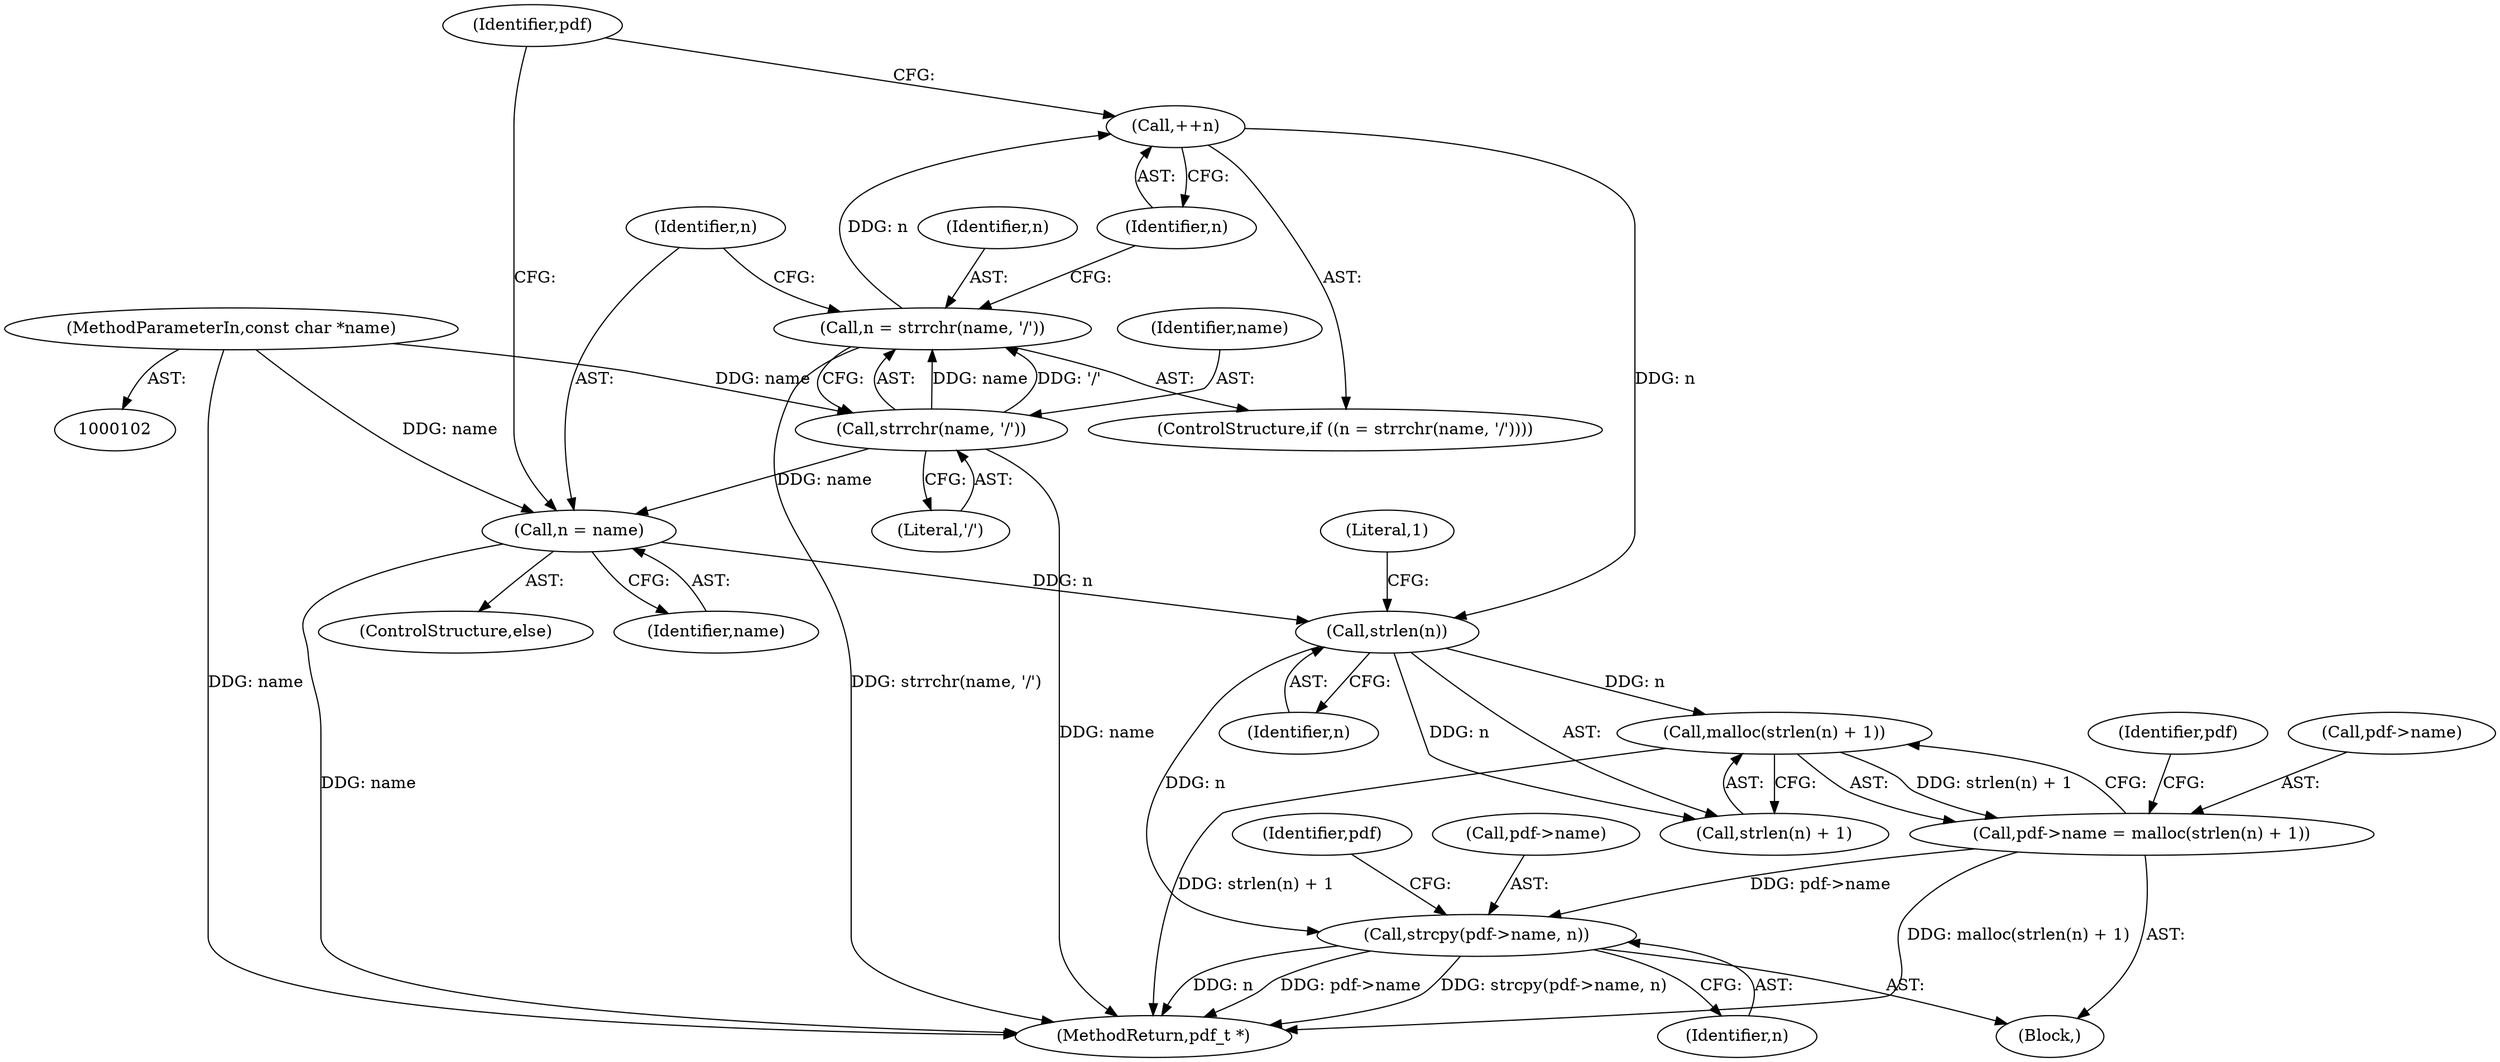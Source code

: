 digraph "1_pdfresurrect_0c4120fffa3dffe97b95c486a120eded82afe8a6_8@API" {
"1000132" [label="(Call,malloc(strlen(n) + 1))"];
"1000134" [label="(Call,strlen(n))"];
"1000125" [label="(Call,n = name)"];
"1000119" [label="(Call,strrchr(name, '/'))"];
"1000103" [label="(MethodParameterIn,const char *name)"];
"1000122" [label="(Call,++n)"];
"1000117" [label="(Call,n = strrchr(name, '/'))"];
"1000128" [label="(Call,pdf->name = malloc(strlen(n) + 1))"];
"1000137" [label="(Call,strcpy(pdf->name, n))"];
"1000129" [label="(Call,pdf->name)"];
"1000125" [label="(Call,n = name)"];
"1000115" [label="(Block,)"];
"1000136" [label="(Literal,1)"];
"1000160" [label="(MethodReturn,pdf_t *)"];
"1000116" [label="(ControlStructure,if ((n = strrchr(name, '/'))))"];
"1000128" [label="(Call,pdf->name = malloc(strlen(n) + 1))"];
"1000119" [label="(Call,strrchr(name, '/'))"];
"1000134" [label="(Call,strlen(n))"];
"1000133" [label="(Call,strlen(n) + 1)"];
"1000126" [label="(Identifier,n)"];
"1000123" [label="(Identifier,n)"];
"1000141" [label="(Identifier,n)"];
"1000135" [label="(Identifier,n)"];
"1000117" [label="(Call,n = strrchr(name, '/'))"];
"1000121" [label="(Literal,'/')"];
"1000137" [label="(Call,strcpy(pdf->name, n))"];
"1000159" [label="(Identifier,pdf)"];
"1000120" [label="(Identifier,name)"];
"1000124" [label="(ControlStructure,else)"];
"1000139" [label="(Identifier,pdf)"];
"1000138" [label="(Call,pdf->name)"];
"1000103" [label="(MethodParameterIn,const char *name)"];
"1000122" [label="(Call,++n)"];
"1000118" [label="(Identifier,n)"];
"1000127" [label="(Identifier,name)"];
"1000130" [label="(Identifier,pdf)"];
"1000132" [label="(Call,malloc(strlen(n) + 1))"];
"1000132" -> "1000128"  [label="AST: "];
"1000132" -> "1000133"  [label="CFG: "];
"1000133" -> "1000132"  [label="AST: "];
"1000128" -> "1000132"  [label="CFG: "];
"1000132" -> "1000160"  [label="DDG: strlen(n) + 1"];
"1000132" -> "1000128"  [label="DDG: strlen(n) + 1"];
"1000134" -> "1000132"  [label="DDG: n"];
"1000134" -> "1000133"  [label="AST: "];
"1000134" -> "1000135"  [label="CFG: "];
"1000135" -> "1000134"  [label="AST: "];
"1000136" -> "1000134"  [label="CFG: "];
"1000134" -> "1000133"  [label="DDG: n"];
"1000125" -> "1000134"  [label="DDG: n"];
"1000122" -> "1000134"  [label="DDG: n"];
"1000134" -> "1000137"  [label="DDG: n"];
"1000125" -> "1000124"  [label="AST: "];
"1000125" -> "1000127"  [label="CFG: "];
"1000126" -> "1000125"  [label="AST: "];
"1000127" -> "1000125"  [label="AST: "];
"1000130" -> "1000125"  [label="CFG: "];
"1000125" -> "1000160"  [label="DDG: name"];
"1000119" -> "1000125"  [label="DDG: name"];
"1000103" -> "1000125"  [label="DDG: name"];
"1000119" -> "1000117"  [label="AST: "];
"1000119" -> "1000121"  [label="CFG: "];
"1000120" -> "1000119"  [label="AST: "];
"1000121" -> "1000119"  [label="AST: "];
"1000117" -> "1000119"  [label="CFG: "];
"1000119" -> "1000160"  [label="DDG: name"];
"1000119" -> "1000117"  [label="DDG: name"];
"1000119" -> "1000117"  [label="DDG: '/'"];
"1000103" -> "1000119"  [label="DDG: name"];
"1000103" -> "1000102"  [label="AST: "];
"1000103" -> "1000160"  [label="DDG: name"];
"1000122" -> "1000116"  [label="AST: "];
"1000122" -> "1000123"  [label="CFG: "];
"1000123" -> "1000122"  [label="AST: "];
"1000130" -> "1000122"  [label="CFG: "];
"1000117" -> "1000122"  [label="DDG: n"];
"1000117" -> "1000116"  [label="AST: "];
"1000118" -> "1000117"  [label="AST: "];
"1000123" -> "1000117"  [label="CFG: "];
"1000126" -> "1000117"  [label="CFG: "];
"1000117" -> "1000160"  [label="DDG: strrchr(name, '/')"];
"1000128" -> "1000115"  [label="AST: "];
"1000129" -> "1000128"  [label="AST: "];
"1000139" -> "1000128"  [label="CFG: "];
"1000128" -> "1000160"  [label="DDG: malloc(strlen(n) + 1)"];
"1000128" -> "1000137"  [label="DDG: pdf->name"];
"1000137" -> "1000115"  [label="AST: "];
"1000137" -> "1000141"  [label="CFG: "];
"1000138" -> "1000137"  [label="AST: "];
"1000141" -> "1000137"  [label="AST: "];
"1000159" -> "1000137"  [label="CFG: "];
"1000137" -> "1000160"  [label="DDG: n"];
"1000137" -> "1000160"  [label="DDG: pdf->name"];
"1000137" -> "1000160"  [label="DDG: strcpy(pdf->name, n)"];
}
